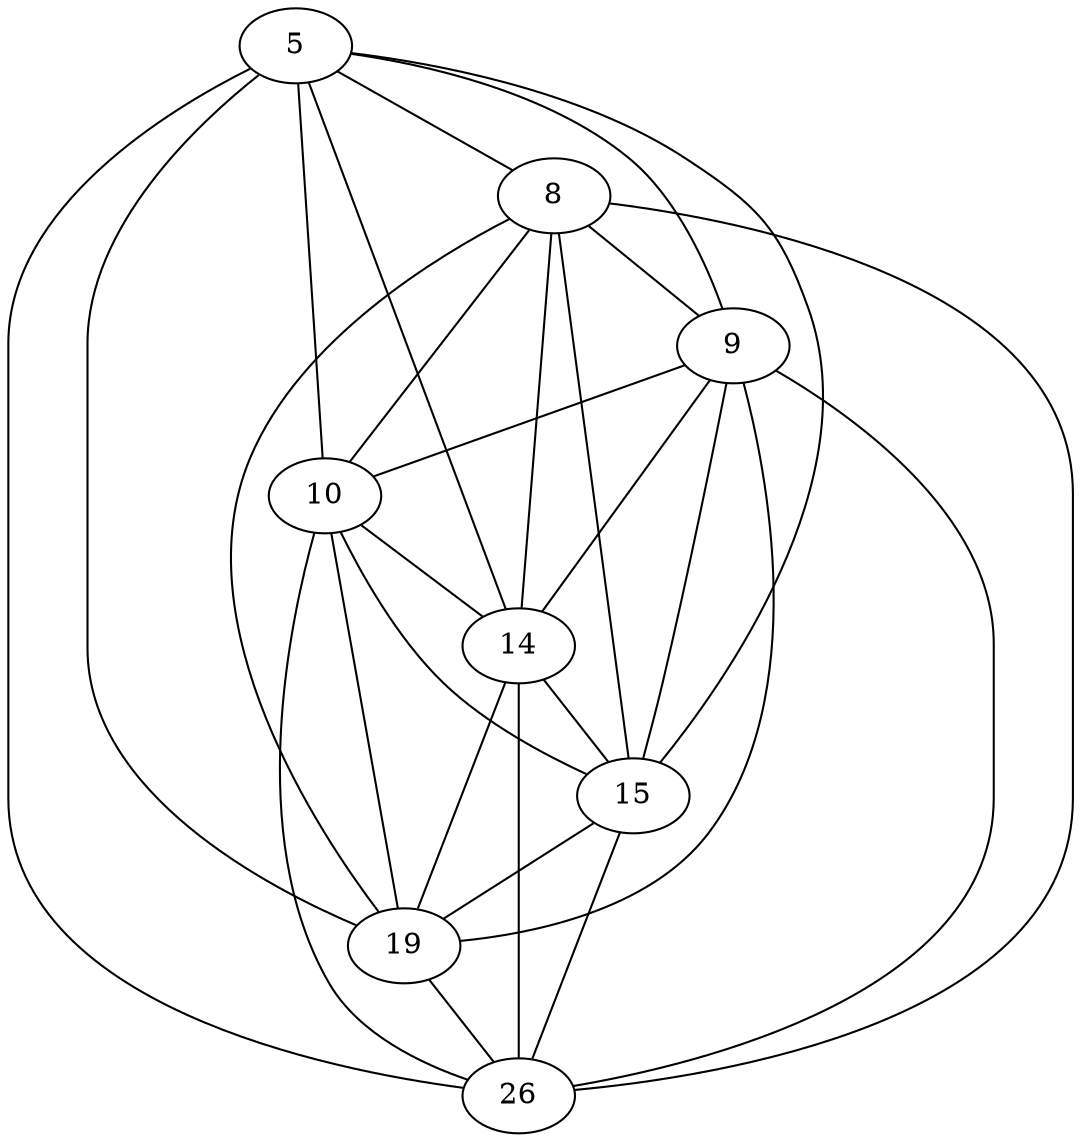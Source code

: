 strict graph "" {
	5	[labels=printer,
		lem=printer,
		pos=NOUN,
		tag=NN];
	8	[contraction="{25: {'labels': work, 'lem': 'work', 'pos': 'VERB', 'tag': 'VB'}}",
		labels=work,
		lem=work,
		pos=VERB,
		tag=VB];
	5 -- 8	[weight=1.0];
	9	[labels=see,
		lem=see,
		pos=VERB,
		tag=VB];
	5 -- 9	[weight=2.0];
	10	[labels=wanted,
		lem=want,
		pos=VERB,
		tag=VBD];
	5 -- 10	[weight=3.0];
	14	[labels=computer,
		lem=computer,
		pos=NOUN,
		tag=NN];
	5 -- 14	[weight=2.0];
	15	[labels=rebooted,
		lem=reboot,
		pos=VERB,
		tag=VBD];
	5 -- 15	[weight=3.0];
	19	[labels=cables,
		lem=cable,
		pos=NOUN,
		tag=NNS];
	5 -- 19	[weight=3.0];
	26	[labels=checked,
		lem=check,
		pos=VERB,
		tag=VBD];
	5 -- 26	[weight=2.0];
	8 -- 9	[weight=1.0];
	8 -- 10	[weight=2.0];
	8 -- 14	[weight=3.0];
	8 -- 15	[weight=2.0];
	8 -- 19	[weight=2.0];
	8 -- 26	[weight=1.0];
	9 -- 10	[weight=1.0];
	9 -- 14	[weight=3.0];
	9 -- 15	[weight=2.0];
	9 -- 19	[weight=3.0];
	9 -- 26	[weight=2.0];
	10 -- 14	[weight=2.0];
	10 -- 15	[weight=1.0];
	10 -- 19	[weight=3.0];
	10 -- 26	[weight=2.0];
	14 -- 15	[weight=1.0];
	14 -- 19	[weight=3.0];
	14 -- 26	[weight=2.0];
	15 -- 19	[weight=2.0];
	15 -- 26	[weight=1.0];
	19 -- 26	[weight=1.0];
}

